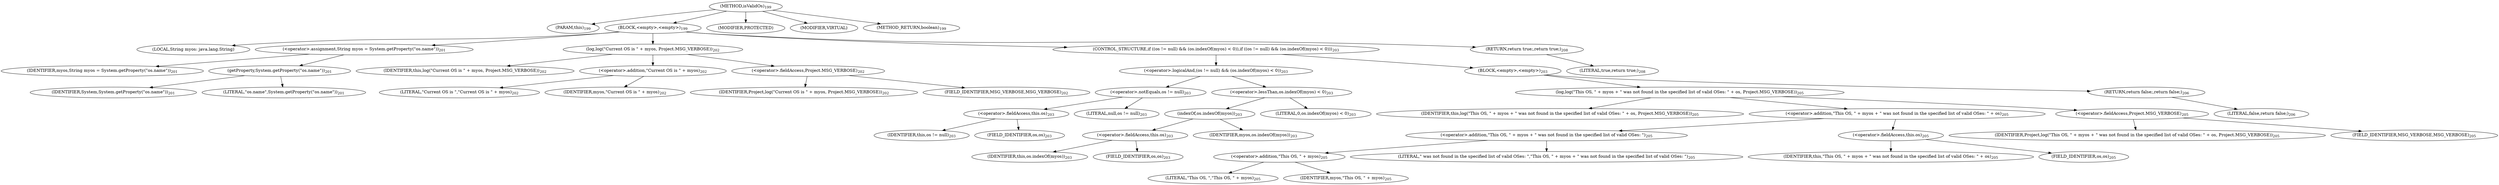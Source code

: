 digraph "isValidOs" {  
"302" [label = <(METHOD,isValidOs)<SUB>199</SUB>> ]
"20" [label = <(PARAM,this)<SUB>199</SUB>> ]
"303" [label = <(BLOCK,&lt;empty&gt;,&lt;empty&gt;)<SUB>199</SUB>> ]
"304" [label = <(LOCAL,String myos: java.lang.String)> ]
"305" [label = <(&lt;operator&gt;.assignment,String myos = System.getProperty(&quot;os.name&quot;))<SUB>201</SUB>> ]
"306" [label = <(IDENTIFIER,myos,String myos = System.getProperty(&quot;os.name&quot;))<SUB>201</SUB>> ]
"307" [label = <(getProperty,System.getProperty(&quot;os.name&quot;))<SUB>201</SUB>> ]
"308" [label = <(IDENTIFIER,System,System.getProperty(&quot;os.name&quot;))<SUB>201</SUB>> ]
"309" [label = <(LITERAL,&quot;os.name&quot;,System.getProperty(&quot;os.name&quot;))<SUB>201</SUB>> ]
"310" [label = <(log,log(&quot;Current OS is &quot; + myos, Project.MSG_VERBOSE))<SUB>202</SUB>> ]
"19" [label = <(IDENTIFIER,this,log(&quot;Current OS is &quot; + myos, Project.MSG_VERBOSE))<SUB>202</SUB>> ]
"311" [label = <(&lt;operator&gt;.addition,&quot;Current OS is &quot; + myos)<SUB>202</SUB>> ]
"312" [label = <(LITERAL,&quot;Current OS is &quot;,&quot;Current OS is &quot; + myos)<SUB>202</SUB>> ]
"313" [label = <(IDENTIFIER,myos,&quot;Current OS is &quot; + myos)<SUB>202</SUB>> ]
"314" [label = <(&lt;operator&gt;.fieldAccess,Project.MSG_VERBOSE)<SUB>202</SUB>> ]
"315" [label = <(IDENTIFIER,Project,log(&quot;Current OS is &quot; + myos, Project.MSG_VERBOSE))<SUB>202</SUB>> ]
"316" [label = <(FIELD_IDENTIFIER,MSG_VERBOSE,MSG_VERBOSE)<SUB>202</SUB>> ]
"317" [label = <(CONTROL_STRUCTURE,if ((os != null) &amp;&amp; (os.indexOf(myos) &lt; 0)),if ((os != null) &amp;&amp; (os.indexOf(myos) &lt; 0)))<SUB>203</SUB>> ]
"318" [label = <(&lt;operator&gt;.logicalAnd,(os != null) &amp;&amp; (os.indexOf(myos) &lt; 0))<SUB>203</SUB>> ]
"319" [label = <(&lt;operator&gt;.notEquals,os != null)<SUB>203</SUB>> ]
"320" [label = <(&lt;operator&gt;.fieldAccess,this.os)<SUB>203</SUB>> ]
"321" [label = <(IDENTIFIER,this,os != null)<SUB>203</SUB>> ]
"322" [label = <(FIELD_IDENTIFIER,os,os)<SUB>203</SUB>> ]
"323" [label = <(LITERAL,null,os != null)<SUB>203</SUB>> ]
"324" [label = <(&lt;operator&gt;.lessThan,os.indexOf(myos) &lt; 0)<SUB>203</SUB>> ]
"325" [label = <(indexOf,os.indexOf(myos))<SUB>203</SUB>> ]
"326" [label = <(&lt;operator&gt;.fieldAccess,this.os)<SUB>203</SUB>> ]
"327" [label = <(IDENTIFIER,this,os.indexOf(myos))<SUB>203</SUB>> ]
"328" [label = <(FIELD_IDENTIFIER,os,os)<SUB>203</SUB>> ]
"329" [label = <(IDENTIFIER,myos,os.indexOf(myos))<SUB>203</SUB>> ]
"330" [label = <(LITERAL,0,os.indexOf(myos) &lt; 0)<SUB>203</SUB>> ]
"331" [label = <(BLOCK,&lt;empty&gt;,&lt;empty&gt;)<SUB>203</SUB>> ]
"332" [label = <(log,log(&quot;This OS, &quot; + myos + &quot; was not found in the specified list of valid OSes: &quot; + os, Project.MSG_VERBOSE))<SUB>205</SUB>> ]
"21" [label = <(IDENTIFIER,this,log(&quot;This OS, &quot; + myos + &quot; was not found in the specified list of valid OSes: &quot; + os, Project.MSG_VERBOSE))<SUB>205</SUB>> ]
"333" [label = <(&lt;operator&gt;.addition,&quot;This OS, &quot; + myos + &quot; was not found in the specified list of valid OSes: &quot; + os)<SUB>205</SUB>> ]
"334" [label = <(&lt;operator&gt;.addition,&quot;This OS, &quot; + myos + &quot; was not found in the specified list of valid OSes: &quot;)<SUB>205</SUB>> ]
"335" [label = <(&lt;operator&gt;.addition,&quot;This OS, &quot; + myos)<SUB>205</SUB>> ]
"336" [label = <(LITERAL,&quot;This OS, &quot;,&quot;This OS, &quot; + myos)<SUB>205</SUB>> ]
"337" [label = <(IDENTIFIER,myos,&quot;This OS, &quot; + myos)<SUB>205</SUB>> ]
"338" [label = <(LITERAL,&quot; was not found in the specified list of valid OSes: &quot;,&quot;This OS, &quot; + myos + &quot; was not found in the specified list of valid OSes: &quot;)<SUB>205</SUB>> ]
"339" [label = <(&lt;operator&gt;.fieldAccess,this.os)<SUB>205</SUB>> ]
"340" [label = <(IDENTIFIER,this,&quot;This OS, &quot; + myos + &quot; was not found in the specified list of valid OSes: &quot; + os)<SUB>205</SUB>> ]
"341" [label = <(FIELD_IDENTIFIER,os,os)<SUB>205</SUB>> ]
"342" [label = <(&lt;operator&gt;.fieldAccess,Project.MSG_VERBOSE)<SUB>205</SUB>> ]
"343" [label = <(IDENTIFIER,Project,log(&quot;This OS, &quot; + myos + &quot; was not found in the specified list of valid OSes: &quot; + os, Project.MSG_VERBOSE))<SUB>205</SUB>> ]
"344" [label = <(FIELD_IDENTIFIER,MSG_VERBOSE,MSG_VERBOSE)<SUB>205</SUB>> ]
"345" [label = <(RETURN,return false;,return false;)<SUB>206</SUB>> ]
"346" [label = <(LITERAL,false,return false;)<SUB>206</SUB>> ]
"347" [label = <(RETURN,return true;,return true;)<SUB>208</SUB>> ]
"348" [label = <(LITERAL,true,return true;)<SUB>208</SUB>> ]
"349" [label = <(MODIFIER,PROTECTED)> ]
"350" [label = <(MODIFIER,VIRTUAL)> ]
"351" [label = <(METHOD_RETURN,boolean)<SUB>199</SUB>> ]
  "302" -> "20" 
  "302" -> "303" 
  "302" -> "349" 
  "302" -> "350" 
  "302" -> "351" 
  "303" -> "304" 
  "303" -> "305" 
  "303" -> "310" 
  "303" -> "317" 
  "303" -> "347" 
  "305" -> "306" 
  "305" -> "307" 
  "307" -> "308" 
  "307" -> "309" 
  "310" -> "19" 
  "310" -> "311" 
  "310" -> "314" 
  "311" -> "312" 
  "311" -> "313" 
  "314" -> "315" 
  "314" -> "316" 
  "317" -> "318" 
  "317" -> "331" 
  "318" -> "319" 
  "318" -> "324" 
  "319" -> "320" 
  "319" -> "323" 
  "320" -> "321" 
  "320" -> "322" 
  "324" -> "325" 
  "324" -> "330" 
  "325" -> "326" 
  "325" -> "329" 
  "326" -> "327" 
  "326" -> "328" 
  "331" -> "332" 
  "331" -> "345" 
  "332" -> "21" 
  "332" -> "333" 
  "332" -> "342" 
  "333" -> "334" 
  "333" -> "339" 
  "334" -> "335" 
  "334" -> "338" 
  "335" -> "336" 
  "335" -> "337" 
  "339" -> "340" 
  "339" -> "341" 
  "342" -> "343" 
  "342" -> "344" 
  "345" -> "346" 
  "347" -> "348" 
}
